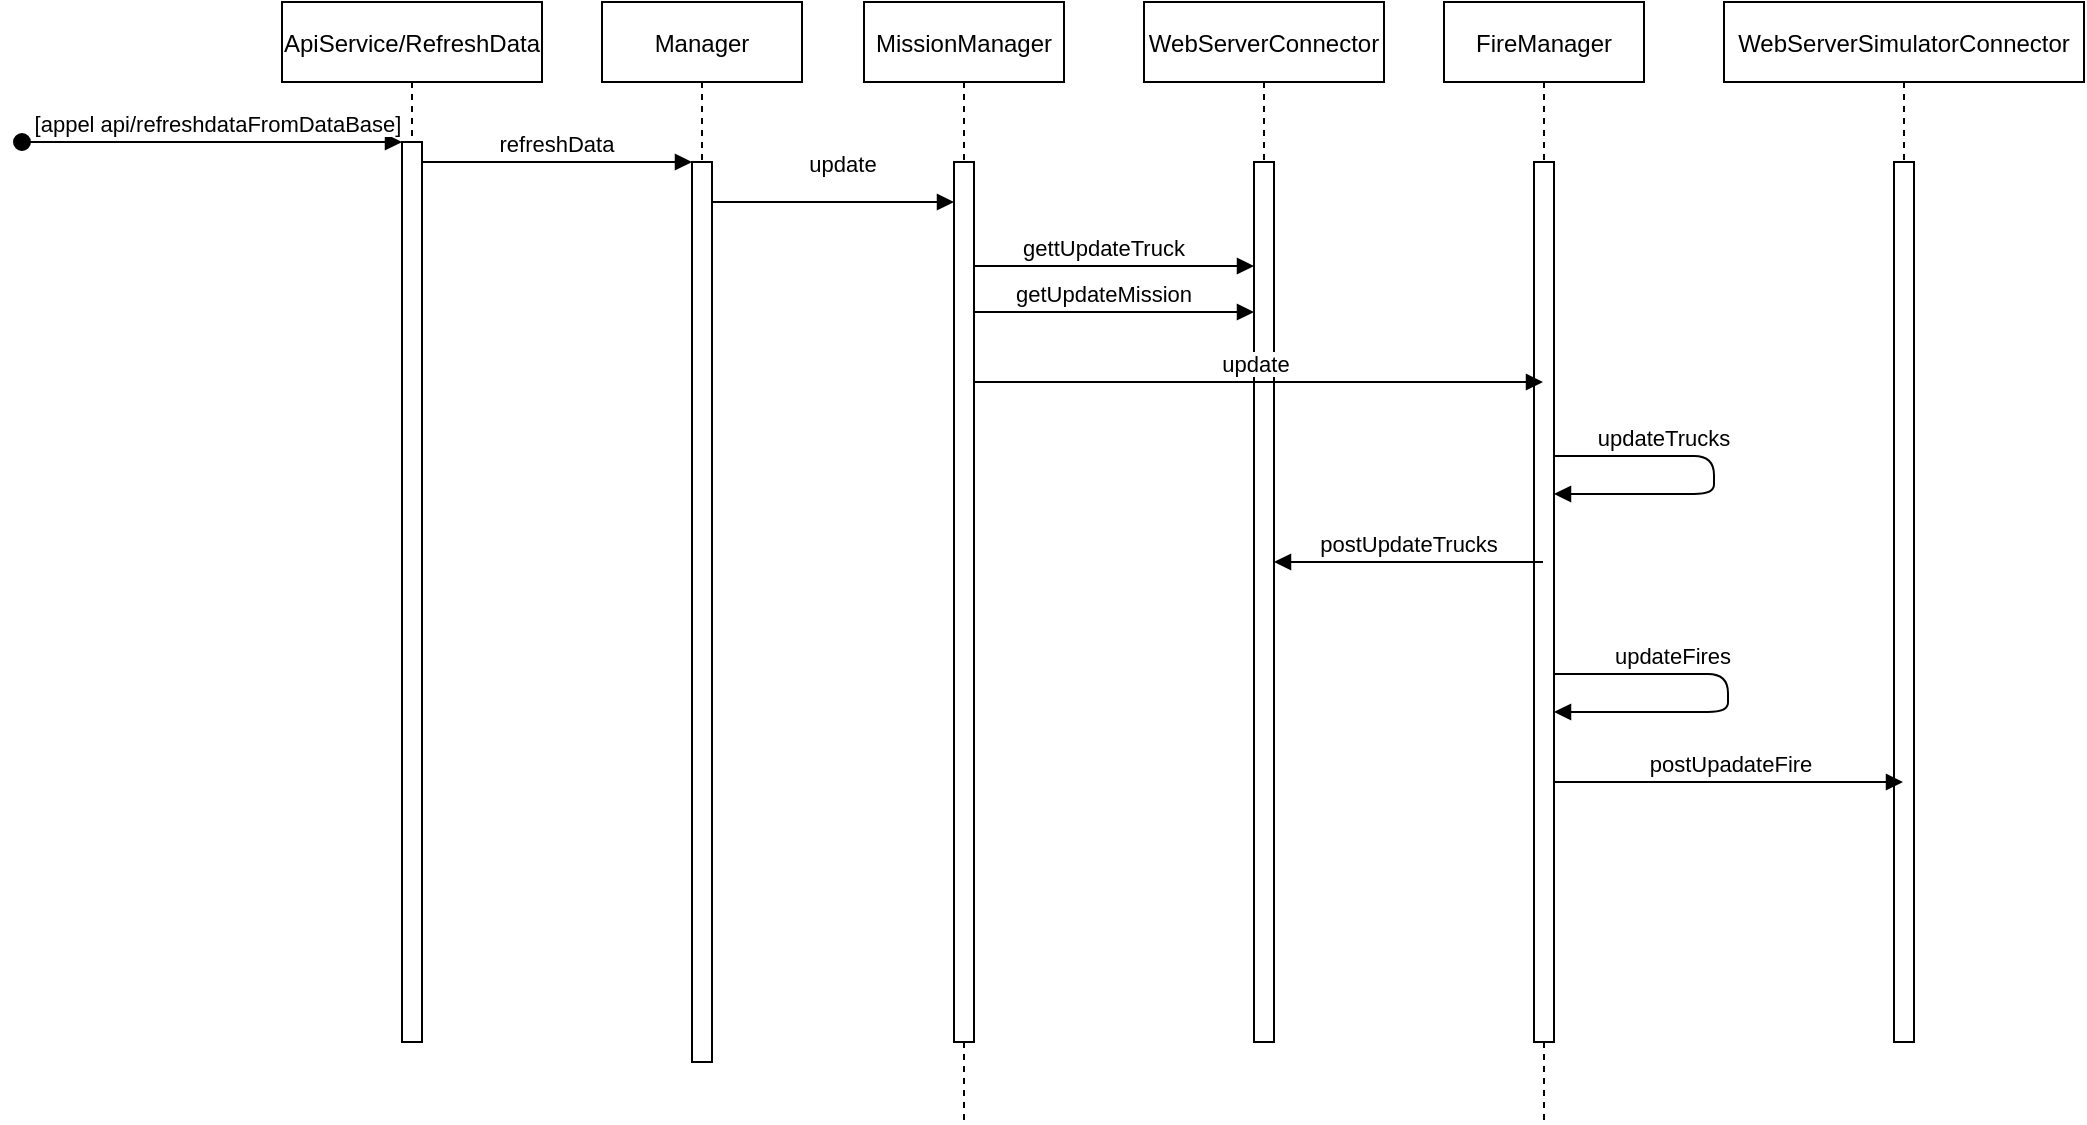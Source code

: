 <mxfile version="14.0.5" type="github">
  <diagram name="Page-1" id="13e1069c-82ec-6db2-03f1-153e76fe0fe0">
    <mxGraphModel dx="51" dy="627" grid="1" gridSize="10" guides="1" tooltips="1" connect="1" arrows="1" fold="1" page="1" pageScale="1" pageWidth="1100" pageHeight="850" background="#ffffff" math="0" shadow="0">
      <root>
        <mxCell id="0" />
        <mxCell id="1" parent="0" />
        <mxCell id="ytdSUjh50x-NLadKz5zi-1" value="ApiService/RefreshData" style="shape=umlLifeline;perimeter=lifelinePerimeter;container=1;collapsible=0;recursiveResize=0;rounded=0;shadow=0;strokeWidth=1;" vertex="1" parent="1">
          <mxGeometry x="1249" y="80" width="130" height="520" as="geometry" />
        </mxCell>
        <mxCell id="ytdSUjh50x-NLadKz5zi-2" value="" style="points=[];perimeter=orthogonalPerimeter;rounded=0;shadow=0;strokeWidth=1;" vertex="1" parent="ytdSUjh50x-NLadKz5zi-1">
          <mxGeometry x="60" y="70" width="10" height="450" as="geometry" />
        </mxCell>
        <mxCell id="ytdSUjh50x-NLadKz5zi-3" value="[appel api/refreshdataFromDataBase]" style="verticalAlign=bottom;startArrow=oval;endArrow=block;startSize=8;shadow=0;strokeWidth=1;" edge="1" parent="ytdSUjh50x-NLadKz5zi-1" target="ytdSUjh50x-NLadKz5zi-2">
          <mxGeometry x="0.029" relative="1" as="geometry">
            <mxPoint x="-130" y="70" as="sourcePoint" />
            <mxPoint as="offset" />
          </mxGeometry>
        </mxCell>
        <mxCell id="ytdSUjh50x-NLadKz5zi-4" value="Manager" style="shape=umlLifeline;perimeter=lifelinePerimeter;container=1;collapsible=0;recursiveResize=0;rounded=0;shadow=0;strokeWidth=1;" vertex="1" parent="1">
          <mxGeometry x="1409" y="80" width="100" height="530" as="geometry" />
        </mxCell>
        <mxCell id="ytdSUjh50x-NLadKz5zi-5" value="" style="points=[];perimeter=orthogonalPerimeter;rounded=0;shadow=0;strokeWidth=1;" vertex="1" parent="ytdSUjh50x-NLadKz5zi-4">
          <mxGeometry x="45" y="80" width="10" height="450" as="geometry" />
        </mxCell>
        <mxCell id="ytdSUjh50x-NLadKz5zi-6" value="refreshData" style="verticalAlign=bottom;endArrow=block;entryX=0;entryY=0;shadow=0;strokeWidth=1;" edge="1" parent="1" source="ytdSUjh50x-NLadKz5zi-2" target="ytdSUjh50x-NLadKz5zi-5">
          <mxGeometry relative="1" as="geometry">
            <mxPoint x="1434" y="160" as="sourcePoint" />
          </mxGeometry>
        </mxCell>
        <mxCell id="ytdSUjh50x-NLadKz5zi-7" value="WebServerConnector" style="shape=umlLifeline;perimeter=lifelinePerimeter;container=1;collapsible=0;recursiveResize=0;rounded=0;shadow=0;strokeWidth=1;" vertex="1" parent="1">
          <mxGeometry x="1680" y="80" width="120" height="520" as="geometry" />
        </mxCell>
        <mxCell id="ytdSUjh50x-NLadKz5zi-8" value="" style="points=[];perimeter=orthogonalPerimeter;rounded=0;shadow=0;strokeWidth=1;" vertex="1" parent="ytdSUjh50x-NLadKz5zi-7">
          <mxGeometry x="55" y="80" width="10" height="440" as="geometry" />
        </mxCell>
        <mxCell id="ytdSUjh50x-NLadKz5zi-10" value="FireManager" style="shape=umlLifeline;perimeter=lifelinePerimeter;container=1;collapsible=0;recursiveResize=0;rounded=0;shadow=0;strokeWidth=1;" vertex="1" parent="1">
          <mxGeometry x="1830" y="80" width="100" height="560" as="geometry" />
        </mxCell>
        <mxCell id="ytdSUjh50x-NLadKz5zi-11" value="" style="points=[];perimeter=orthogonalPerimeter;rounded=0;shadow=0;strokeWidth=1;" vertex="1" parent="ytdSUjh50x-NLadKz5zi-10">
          <mxGeometry x="45" y="80" width="10" height="440" as="geometry" />
        </mxCell>
        <mxCell id="ytdSUjh50x-NLadKz5zi-12" value="updateTrucks" style="verticalAlign=bottom;endArrow=block;shadow=0;strokeWidth=1;" edge="1" parent="ytdSUjh50x-NLadKz5zi-10">
          <mxGeometry x="-0.386" relative="1" as="geometry">
            <mxPoint x="55" y="227" as="sourcePoint" />
            <mxPoint x="55" y="246" as="targetPoint" />
            <Array as="points">
              <mxPoint x="135" y="227" />
              <mxPoint x="135" y="246" />
            </Array>
            <mxPoint as="offset" />
          </mxGeometry>
        </mxCell>
        <mxCell id="ytdSUjh50x-NLadKz5zi-14" value="updateFires" style="verticalAlign=bottom;endArrow=block;shadow=0;strokeWidth=1;" edge="1" parent="ytdSUjh50x-NLadKz5zi-10" source="ytdSUjh50x-NLadKz5zi-11" target="ytdSUjh50x-NLadKz5zi-11">
          <mxGeometry x="-0.386" relative="1" as="geometry">
            <mxPoint x="55" y="336" as="sourcePoint" />
            <mxPoint x="55" y="355" as="targetPoint" />
            <Array as="points">
              <mxPoint x="142" y="336" />
              <mxPoint x="142" y="355" />
            </Array>
            <mxPoint as="offset" />
          </mxGeometry>
        </mxCell>
        <mxCell id="ytdSUjh50x-NLadKz5zi-15" value="MissionManager" style="shape=umlLifeline;perimeter=lifelinePerimeter;container=1;collapsible=0;recursiveResize=0;rounded=0;shadow=0;strokeWidth=1;" vertex="1" parent="1">
          <mxGeometry x="1540" y="80" width="100" height="560" as="geometry" />
        </mxCell>
        <mxCell id="ytdSUjh50x-NLadKz5zi-16" value="" style="points=[];perimeter=orthogonalPerimeter;rounded=0;shadow=0;strokeWidth=1;" vertex="1" parent="ytdSUjh50x-NLadKz5zi-15">
          <mxGeometry x="45" y="80" width="10" height="440" as="geometry" />
        </mxCell>
        <mxCell id="ytdSUjh50x-NLadKz5zi-18" value="update" style="verticalAlign=bottom;endArrow=block;shadow=0;strokeWidth=1;" edge="1" parent="1" source="ytdSUjh50x-NLadKz5zi-5" target="ytdSUjh50x-NLadKz5zi-16">
          <mxGeometry x="0.083" y="10" relative="1" as="geometry">
            <mxPoint x="1473.89" y="180.0" as="sourcePoint" />
            <mxPoint x="1594.1" y="180.0" as="targetPoint" />
            <Array as="points">
              <mxPoint x="1549" y="180" />
            </Array>
            <mxPoint as="offset" />
          </mxGeometry>
        </mxCell>
        <mxCell id="ytdSUjh50x-NLadKz5zi-27" value="gettUpdateTruck" style="verticalAlign=bottom;endArrow=block;shadow=0;strokeWidth=1;" edge="1" parent="1">
          <mxGeometry x="-0.071" relative="1" as="geometry">
            <mxPoint x="1595" y="212" as="sourcePoint" />
            <mxPoint x="1735" y="212" as="targetPoint" />
            <Array as="points">
              <mxPoint x="1695" y="212" />
            </Array>
            <mxPoint as="offset" />
          </mxGeometry>
        </mxCell>
        <mxCell id="ytdSUjh50x-NLadKz5zi-28" value="getUpdateMission" style="verticalAlign=bottom;endArrow=block;shadow=0;strokeWidth=1;" edge="1" parent="1">
          <mxGeometry x="-0.071" relative="1" as="geometry">
            <mxPoint x="1595" y="235" as="sourcePoint" />
            <mxPoint x="1735" y="235" as="targetPoint" />
            <Array as="points">
              <mxPoint x="1705" y="235" />
            </Array>
            <mxPoint as="offset" />
          </mxGeometry>
        </mxCell>
        <mxCell id="ytdSUjh50x-NLadKz5zi-29" value="update" style="verticalAlign=bottom;endArrow=block;shadow=0;strokeWidth=1;" edge="1" parent="1" source="ytdSUjh50x-NLadKz5zi-16" target="ytdSUjh50x-NLadKz5zi-10">
          <mxGeometry x="-0.008" relative="1" as="geometry">
            <mxPoint x="1600" y="270" as="sourcePoint" />
            <mxPoint x="1721" y="270" as="targetPoint" />
            <Array as="points">
              <mxPoint x="1685" y="270" />
            </Array>
            <mxPoint as="offset" />
          </mxGeometry>
        </mxCell>
        <mxCell id="ytdSUjh50x-NLadKz5zi-31" value="WebServerSimulatorConnector" style="shape=umlLifeline;perimeter=lifelinePerimeter;container=1;collapsible=0;recursiveResize=0;rounded=0;shadow=0;strokeWidth=1;" vertex="1" parent="1">
          <mxGeometry x="1970" y="80" width="180" height="520" as="geometry" />
        </mxCell>
        <mxCell id="ytdSUjh50x-NLadKz5zi-32" value="" style="points=[];perimeter=orthogonalPerimeter;rounded=0;shadow=0;strokeWidth=1;" vertex="1" parent="ytdSUjh50x-NLadKz5zi-31">
          <mxGeometry x="85" y="80" width="10" height="440" as="geometry" />
        </mxCell>
        <mxCell id="ytdSUjh50x-NLadKz5zi-34" value="postUpdateTrucks" style="html=1;verticalAlign=bottom;endArrow=block;" edge="1" parent="1" source="ytdSUjh50x-NLadKz5zi-10" target="ytdSUjh50x-NLadKz5zi-8">
          <mxGeometry width="80" relative="1" as="geometry">
            <mxPoint x="1700" y="340" as="sourcePoint" />
            <mxPoint x="1780" y="340" as="targetPoint" />
          </mxGeometry>
        </mxCell>
        <mxCell id="ytdSUjh50x-NLadKz5zi-35" value="postUpadateFire" style="html=1;verticalAlign=bottom;endArrow=block;" edge="1" parent="1" source="ytdSUjh50x-NLadKz5zi-11" target="ytdSUjh50x-NLadKz5zi-31">
          <mxGeometry width="80" relative="1" as="geometry">
            <mxPoint x="1700" y="340" as="sourcePoint" />
            <mxPoint x="1780" y="340" as="targetPoint" />
            <Array as="points">
              <mxPoint x="2010" y="470" />
            </Array>
          </mxGeometry>
        </mxCell>
      </root>
    </mxGraphModel>
  </diagram>
</mxfile>

